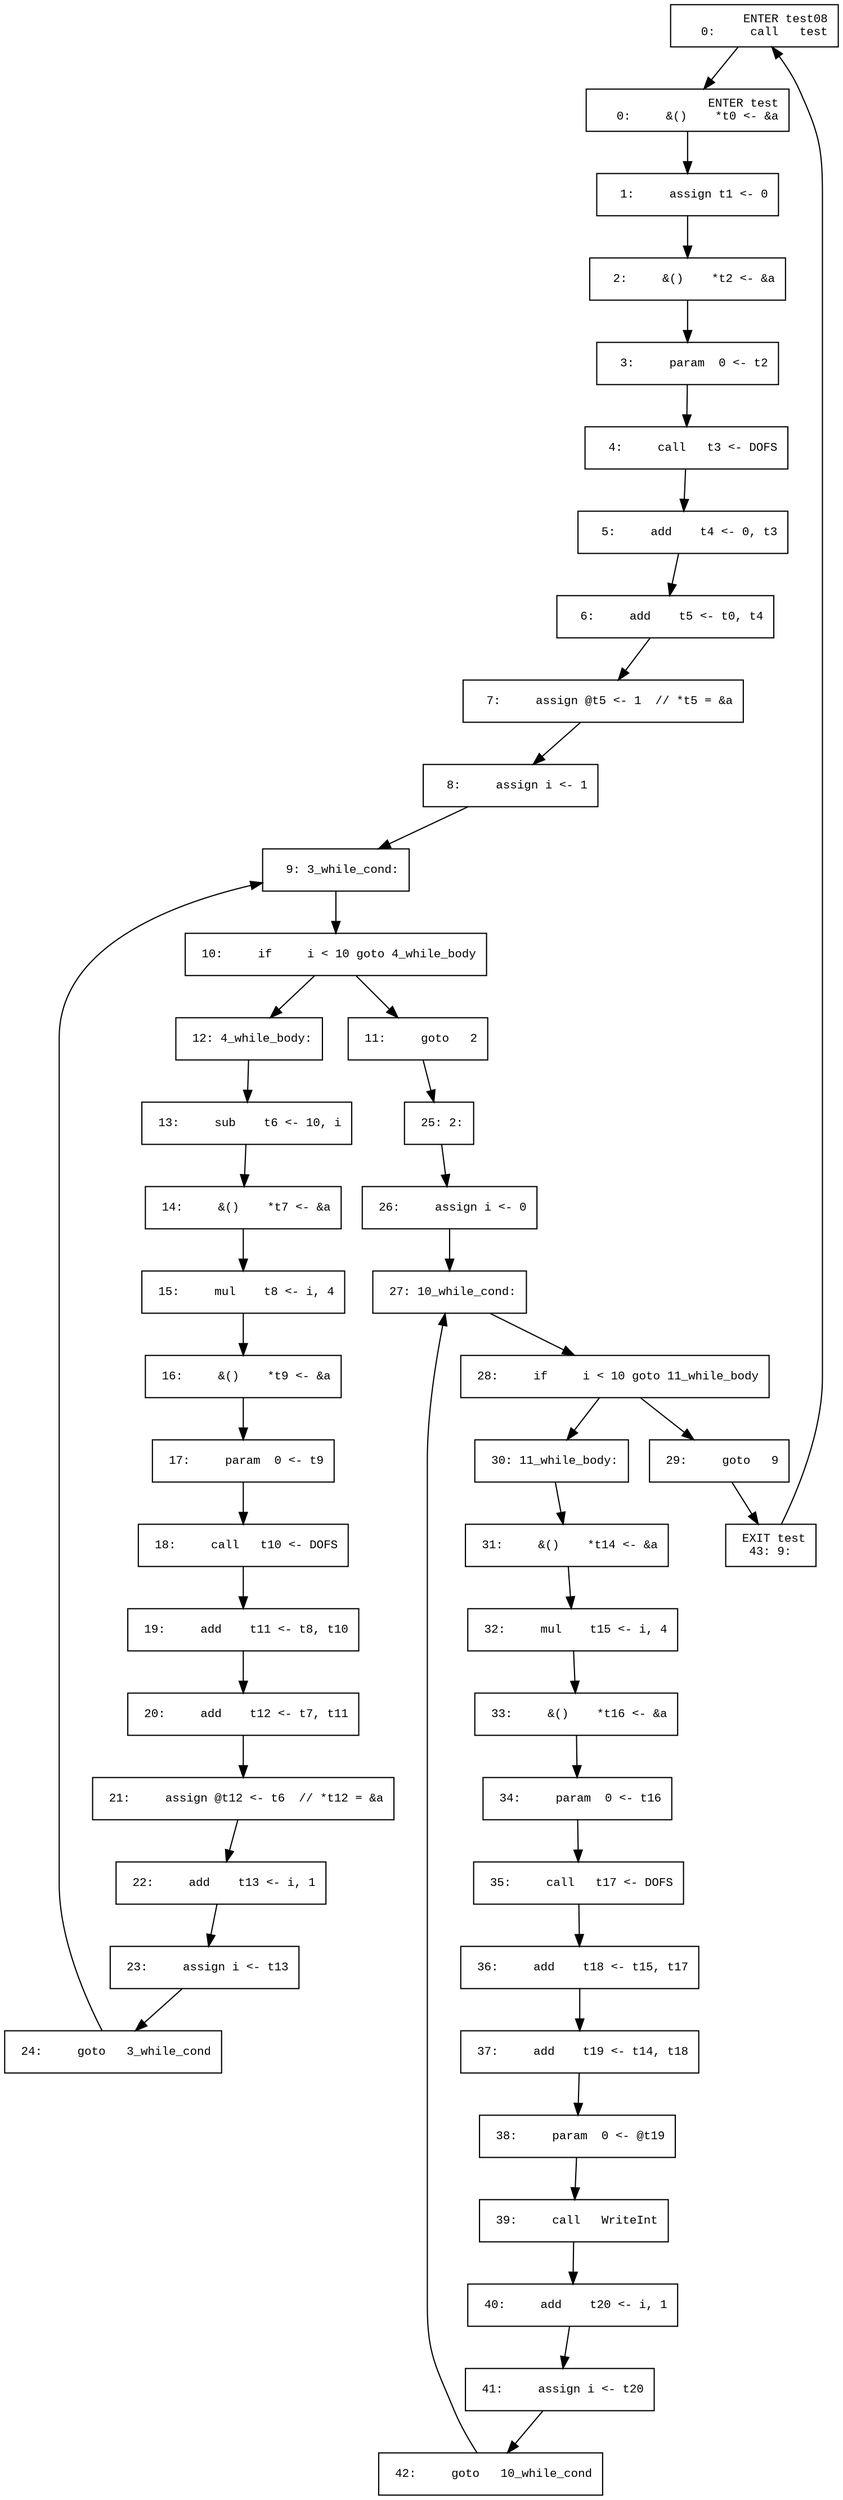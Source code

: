 digraph CfgInterProc {
  graph [fontname="Times New Roman",fontsize=10];
  node  [fontname="Courier New",fontsize=10];
  edge  [fontname="Times New Roman",fontsize=10];
// scope 'test08'
node0 [label=" ENTER test08\r   0:     call   test\l",shape=box];
node0 -> node1;
// scope 'test'
node1 [label=" ENTER test\r   0:     &()    *t0 <- &a\l",shape=box];
node1 -> node2;
node2 [label="  1:     assign t1 <- 0\l",shape=box];
node2 -> node3;
node3 [label="  2:     &()    *t2 <- &a\l",shape=box];
node3 -> node4;
node4 [label="  3:     param  0 <- t2\l",shape=box];
node4 -> node5;
node5 [label="  4:     call   t3 <- DOFS\l",shape=box];
node5 -> node6;
node6 [label="  5:     add    t4 <- 0, t3\l",shape=box];
node6 -> node7;
node7 [label="  6:     add    t5 <- t0, t4\l",shape=box];
node7 -> node8;
node8 [label="  7:     assign @t5 <- 1  // *t5 = &a\l",shape=box];
node8 -> node9;
node9 [label="  8:     assign i <- 1\l",shape=box];
node9 -> node10;
node10 [label="  9: 3_while_cond:\l",shape=box];
node10 -> node11;
node11 [label=" 10:     if     i < 10 goto 4_while_body\l",shape=box];
node11 -> node13;
node11 -> node12;
node12 [label=" 11:     goto   2\l",shape=box];
node12 -> node26;
node13 [label=" 12: 4_while_body:\l",shape=box];
node13 -> node14;
node14 [label=" 13:     sub    t6 <- 10, i\l",shape=box];
node14 -> node15;
node15 [label=" 14:     &()    *t7 <- &a\l",shape=box];
node15 -> node16;
node16 [label=" 15:     mul    t8 <- i, 4\l",shape=box];
node16 -> node17;
node17 [label=" 16:     &()    *t9 <- &a\l",shape=box];
node17 -> node18;
node18 [label=" 17:     param  0 <- t9\l",shape=box];
node18 -> node19;
node19 [label=" 18:     call   t10 <- DOFS\l",shape=box];
node19 -> node20;
node20 [label=" 19:     add    t11 <- t8, t10\l",shape=box];
node20 -> node21;
node21 [label=" 20:     add    t12 <- t7, t11\l",shape=box];
node21 -> node22;
node22 [label=" 21:     assign @t12 <- t6  // *t12 = &a\l",shape=box];
node22 -> node23;
node23 [label=" 22:     add    t13 <- i, 1\l",shape=box];
node23 -> node24;
node24 [label=" 23:     assign i <- t13\l",shape=box];
node24 -> node25;
node25 [label=" 24:     goto   3_while_cond\l",shape=box];
node25 -> node10;
node26 [label=" 25: 2:\l",shape=box];
node26 -> node27;
node27 [label=" 26:     assign i <- 0\l",shape=box];
node27 -> node28;
node28 [label=" 27: 10_while_cond:\l",shape=box];
node28 -> node29;
node29 [label=" 28:     if     i < 10 goto 11_while_body\l",shape=box];
node29 -> node31;
node29 -> node30;
node30 [label=" 29:     goto   9\l",shape=box];
node30 -> node44;
node31 [label=" 30: 11_while_body:\l",shape=box];
node31 -> node32;
node32 [label=" 31:     &()    *t14 <- &a\l",shape=box];
node32 -> node33;
node33 [label=" 32:     mul    t15 <- i, 4\l",shape=box];
node33 -> node34;
node34 [label=" 33:     &()    *t16 <- &a\l",shape=box];
node34 -> node35;
node35 [label=" 34:     param  0 <- t16\l",shape=box];
node35 -> node36;
node36 [label=" 35:     call   t17 <- DOFS\l",shape=box];
node36 -> node37;
node37 [label=" 36:     add    t18 <- t15, t17\l",shape=box];
node37 -> node38;
node38 [label=" 37:     add    t19 <- t14, t18\l",shape=box];
node38 -> node39;
node39 [label=" 38:     param  0 <- @t19\l",shape=box];
node39 -> node40;
node40 [label=" 39:     call   WriteInt\l",shape=box];
node40 -> node41;
node41 [label=" 40:     add    t20 <- i, 1\l",shape=box];
node41 -> node42;
node42 [label=" 41:     assign i <- t20\l",shape=box];
node42 -> node43;
node43 [label=" 42:     goto   10_while_cond\l",shape=box];
node43 -> node28;
node44 [label=" EXIT test\r  43: 9:\l",shape=box];
node44 -> node0;
}
